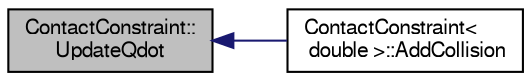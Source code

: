 digraph "ContactConstraint::UpdateQdot"
{
  edge [fontname="FreeSans",fontsize="10",labelfontname="FreeSans",labelfontsize="10"];
  node [fontname="FreeSans",fontsize="10",shape=record];
  rankdir="LR";
  Node1 [label="ContactConstraint::\lUpdateQdot",height=0.2,width=0.4,color="black", fillcolor="grey75", style="filled", fontcolor="black"];
  Node1 -> Node2 [dir="back",color="midnightblue",fontsize="10",style="solid",fontname="FreeSans"];
  Node2 [label="ContactConstraint\<\l double \>::AddCollision",height=0.2,width=0.4,color="black", fillcolor="white", style="filled",URL="$d7/d6c/class_contact_constraint.html#a8ac93d67428573f388f0a349502eb63f"];
}

